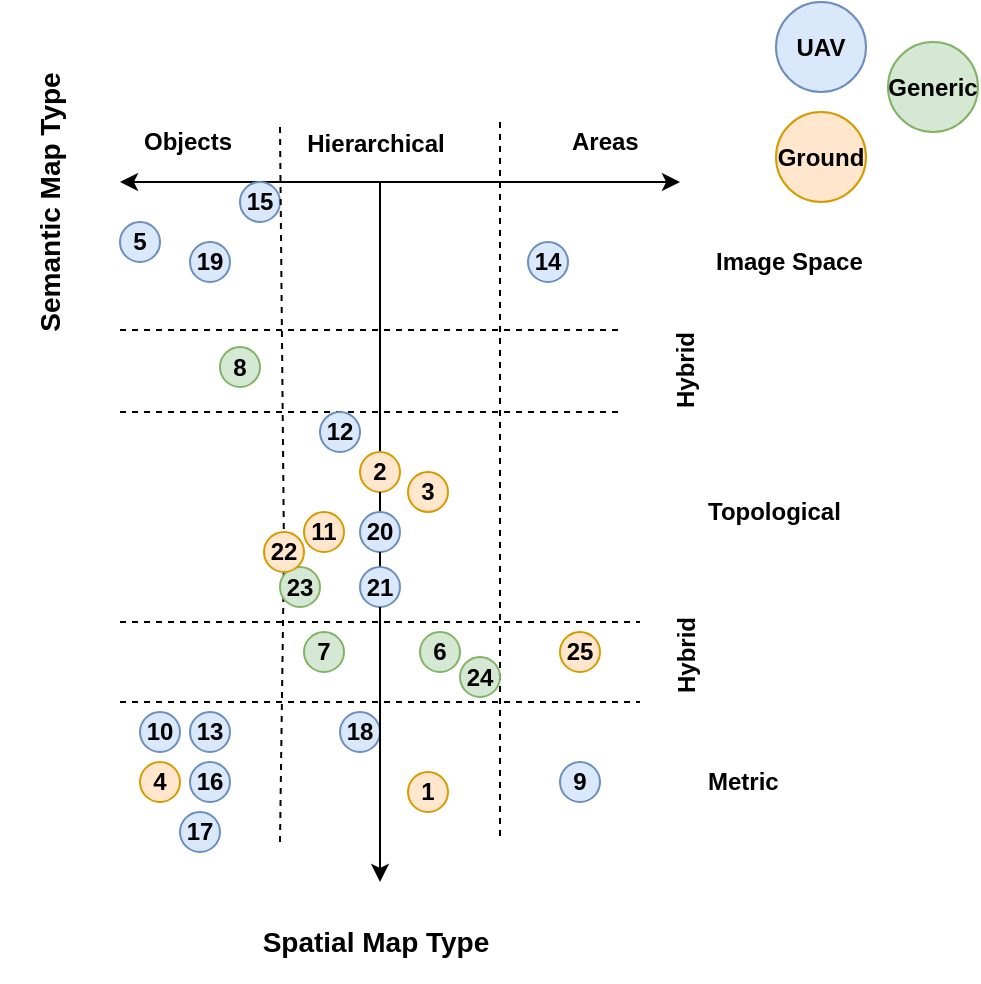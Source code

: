 <mxfile version="13.8.0" type="device"><diagram id="YPVimAneKIUYx_JenfQ0" name="Page-1"><mxGraphModel dx="1422" dy="794" grid="1" gridSize="10" guides="1" tooltips="1" connect="1" arrows="1" fold="1" page="1" pageScale="1" pageWidth="827" pageHeight="1169" math="0" shadow="0"><root><mxCell id="0"/><mxCell id="1" parent="0"/><mxCell id="mSvlbAj-g8XIOACwiNY0-2" value="" style="endArrow=classic;html=1;startArrow=classic;startFill=1;endFill=1;" edge="1" parent="1"><mxGeometry width="50" height="50" relative="1" as="geometry"><mxPoint x="160" y="170" as="sourcePoint"/><mxPoint x="440" y="170" as="targetPoint"/></mxGeometry></mxCell><mxCell id="mSvlbAj-g8XIOACwiNY0-3" value="Spatial Map Type" style="text;html=1;strokeColor=none;fillColor=none;align=center;verticalAlign=middle;whiteSpace=wrap;rounded=0;fontSize=14;fontStyle=1" vertex="1" parent="1"><mxGeometry x="195" y="530" width="186" height="40" as="geometry"/></mxCell><mxCell id="mSvlbAj-g8XIOACwiNY0-4" value="Semantic Map Type" style="text;html=1;strokeColor=none;fillColor=none;align=center;verticalAlign=middle;whiteSpace=wrap;rounded=0;fontSize=14;fontStyle=1;horizontal=0;" vertex="1" parent="1"><mxGeometry x="100" y="80" width="50" height="200" as="geometry"/></mxCell><mxCell id="mSvlbAj-g8XIOACwiNY0-6" value="Topological" style="text;html=1;strokeColor=none;fillColor=none;align=left;verticalAlign=middle;whiteSpace=wrap;rounded=0;fontSize=12;fontStyle=1" vertex="1" parent="1"><mxGeometry x="452" y="315" width="76" height="40" as="geometry"/></mxCell><mxCell id="mSvlbAj-g8XIOACwiNY0-7" value="Metric" style="text;html=1;strokeColor=none;fillColor=none;align=left;verticalAlign=middle;whiteSpace=wrap;rounded=0;fontSize=12;fontStyle=1" vertex="1" parent="1"><mxGeometry x="452" y="455" width="96" height="30" as="geometry"/></mxCell><mxCell id="mSvlbAj-g8XIOACwiNY0-8" value="Areas" style="text;html=1;strokeColor=none;fillColor=none;align=left;verticalAlign=middle;whiteSpace=wrap;rounded=0;fontSize=12;fontStyle=1;horizontal=1;" vertex="1" parent="1"><mxGeometry x="384" y="135" width="60" height="30" as="geometry"/></mxCell><mxCell id="mSvlbAj-g8XIOACwiNY0-9" value="Objects" style="text;html=1;strokeColor=none;fillColor=none;align=left;verticalAlign=middle;whiteSpace=wrap;rounded=0;fontSize=12;fontStyle=1;horizontal=1;" vertex="1" parent="1"><mxGeometry x="170" y="135" width="60" height="30" as="geometry"/></mxCell><mxCell id="mSvlbAj-g8XIOACwiNY0-10" value="" style="endArrow=none;dashed=1;html=1;fontSize=12;" edge="1" parent="1"><mxGeometry width="50" height="50" relative="1" as="geometry"><mxPoint x="160" y="390" as="sourcePoint"/><mxPoint x="420" y="390" as="targetPoint"/></mxGeometry></mxCell><mxCell id="mSvlbAj-g8XIOACwiNY0-11" value="" style="endArrow=none;dashed=1;html=1;fontSize=12;" edge="1" parent="1"><mxGeometry width="50" height="50" relative="1" as="geometry"><mxPoint x="160" y="430" as="sourcePoint"/><mxPoint x="420" y="430" as="targetPoint"/></mxGeometry></mxCell><mxCell id="mSvlbAj-g8XIOACwiNY0-12" value="" style="endArrow=none;dashed=1;html=1;fontSize=12;" edge="1" parent="1"><mxGeometry width="50" height="50" relative="1" as="geometry"><mxPoint x="350" y="140" as="sourcePoint"/><mxPoint x="350" y="500" as="targetPoint"/></mxGeometry></mxCell><mxCell id="mSvlbAj-g8XIOACwiNY0-13" value="" style="endArrow=none;dashed=1;html=1;fontSize=12;" edge="1" parent="1" source="mSvlbAj-g8XIOACwiNY0-72"><mxGeometry width="50" height="50" relative="1" as="geometry"><mxPoint x="240" y="142.5" as="sourcePoint"/><mxPoint x="240" y="500" as="targetPoint"/></mxGeometry></mxCell><mxCell id="mSvlbAj-g8XIOACwiNY0-15" value="1" style="ellipse;whiteSpace=wrap;html=1;aspect=fixed;fontSize=12;align=center;fontStyle=1;fillColor=#ffe6cc;strokeColor=#d79b00;" vertex="1" parent="1"><mxGeometry x="304" y="465" width="20" height="20" as="geometry"/></mxCell><mxCell id="mSvlbAj-g8XIOACwiNY0-45" style="edgeStyle=orthogonalEdgeStyle;rounded=0;orthogonalLoop=1;jettySize=auto;html=1;exitX=0.5;exitY=0;exitDx=0;exitDy=0;startArrow=none;startFill=0;endArrow=none;endFill=0;fontSize=12;" edge="1" parent="1" source="mSvlbAj-g8XIOACwiNY0-16"><mxGeometry relative="1" as="geometry"><mxPoint x="290" y="170" as="targetPoint"/></mxGeometry></mxCell><mxCell id="mSvlbAj-g8XIOACwiNY0-16" value="2" style="ellipse;whiteSpace=wrap;html=1;aspect=fixed;fontSize=12;align=center;fontStyle=1;fillColor=#ffe6cc;strokeColor=#d79b00;" vertex="1" parent="1"><mxGeometry x="280" y="305" width="20" height="20" as="geometry"/></mxCell><mxCell id="mSvlbAj-g8XIOACwiNY0-17" value="" style="endArrow=none;html=1;startArrow=none;startFill=0;endFill=0;" edge="1" parent="1" source="mSvlbAj-g8XIOACwiNY0-73" target="mSvlbAj-g8XIOACwiNY0-16"><mxGeometry width="50" height="50" relative="1" as="geometry"><mxPoint x="290" y="520" as="sourcePoint"/><mxPoint x="290" y="105" as="targetPoint"/></mxGeometry></mxCell><mxCell id="mSvlbAj-g8XIOACwiNY0-18" value="3" style="ellipse;whiteSpace=wrap;html=1;aspect=fixed;fontSize=12;align=center;fontStyle=1;fillColor=#ffe6cc;strokeColor=#d79b00;" vertex="1" parent="1"><mxGeometry x="304" y="315" width="20" height="20" as="geometry"/></mxCell><mxCell id="mSvlbAj-g8XIOACwiNY0-19" value="4" style="ellipse;whiteSpace=wrap;html=1;aspect=fixed;fontSize=12;align=center;fontStyle=1;fillColor=#ffe6cc;strokeColor=#d79b00;" vertex="1" parent="1"><mxGeometry x="170" y="460" width="20" height="20" as="geometry"/></mxCell><mxCell id="mSvlbAj-g8XIOACwiNY0-20" value="5" style="ellipse;whiteSpace=wrap;html=1;aspect=fixed;fontSize=12;align=center;fontStyle=1;fillColor=#dae8fc;strokeColor=#6c8ebf;" vertex="1" parent="1"><mxGeometry x="160" y="190" width="20" height="20" as="geometry"/></mxCell><mxCell id="mSvlbAj-g8XIOACwiNY0-21" value="6" style="ellipse;whiteSpace=wrap;html=1;aspect=fixed;fontSize=12;align=center;fontStyle=1;fillColor=#d5e8d4;strokeColor=#82b366;" vertex="1" parent="1"><mxGeometry x="310" y="395" width="20" height="20" as="geometry"/></mxCell><mxCell id="mSvlbAj-g8XIOACwiNY0-22" value="7" style="ellipse;whiteSpace=wrap;html=1;aspect=fixed;fontSize=12;align=center;fontStyle=1;fillColor=#d5e8d4;strokeColor=#82b366;" vertex="1" parent="1"><mxGeometry x="252" y="395" width="20" height="20" as="geometry"/></mxCell><mxCell id="mSvlbAj-g8XIOACwiNY0-39" value="Hierarchical" style="text;html=1;strokeColor=none;fillColor=none;align=center;verticalAlign=bottom;whiteSpace=wrap;rounded=0;fontSize=12;fontStyle=1;horizontal=1;" vertex="1" parent="1"><mxGeometry x="252" y="140" width="72" height="20" as="geometry"/></mxCell><mxCell id="mSvlbAj-g8XIOACwiNY0-40" value="8" style="ellipse;whiteSpace=wrap;html=1;aspect=fixed;fontSize=12;align=center;fontStyle=1;fillColor=#d5e8d4;strokeColor=#82b366;" vertex="1" parent="1"><mxGeometry x="210" y="252.5" width="20" height="20" as="geometry"/></mxCell><mxCell id="mSvlbAj-g8XIOACwiNY0-41" value="10" style="ellipse;whiteSpace=wrap;html=1;aspect=fixed;fontSize=12;align=center;fontStyle=1;fillColor=#dae8fc;strokeColor=#6c8ebf;" vertex="1" parent="1"><mxGeometry x="170" y="435" width="20" height="20" as="geometry"/></mxCell><mxCell id="mSvlbAj-g8XIOACwiNY0-42" value="9" style="ellipse;whiteSpace=wrap;html=1;aspect=fixed;fontSize=12;align=center;fontStyle=1;fillColor=#dae8fc;strokeColor=#6c8ebf;" vertex="1" parent="1"><mxGeometry x="380" y="460" width="20" height="20" as="geometry"/></mxCell><mxCell id="mSvlbAj-g8XIOACwiNY0-43" value="Image Space" style="text;html=1;strokeColor=none;fillColor=none;align=left;verticalAlign=middle;whiteSpace=wrap;rounded=0;fontSize=12;fontStyle=1" vertex="1" parent="1"><mxGeometry x="456" y="190" width="88" height="40" as="geometry"/></mxCell><mxCell id="mSvlbAj-g8XIOACwiNY0-44" value="" style="endArrow=none;dashed=1;html=1;fontSize=12;" edge="1" parent="1"><mxGeometry width="50" height="50" relative="1" as="geometry"><mxPoint x="160" y="285" as="sourcePoint"/><mxPoint x="410" y="285" as="targetPoint"/></mxGeometry></mxCell><mxCell id="mSvlbAj-g8XIOACwiNY0-47" value="Hybrid" style="text;html=1;strokeColor=none;fillColor=none;align=left;verticalAlign=bottom;whiteSpace=wrap;rounded=0;fontSize=12;fontStyle=1;horizontal=0;" vertex="1" parent="1"><mxGeometry x="430" y="240" width="22" height="45" as="geometry"/></mxCell><mxCell id="mSvlbAj-g8XIOACwiNY0-48" value="" style="endArrow=none;dashed=1;html=1;fontSize=12;" edge="1" parent="1"><mxGeometry width="50" height="50" relative="1" as="geometry"><mxPoint x="160" y="244" as="sourcePoint"/><mxPoint x="410" y="244" as="targetPoint"/></mxGeometry></mxCell><mxCell id="mSvlbAj-g8XIOACwiNY0-52" value="Hybrid" style="text;html=1;strokeColor=none;fillColor=none;align=left;verticalAlign=bottom;whiteSpace=wrap;rounded=0;fontSize=12;fontStyle=1;horizontal=0;" vertex="1" parent="1"><mxGeometry x="430" y="382.5" width="22" height="45" as="geometry"/></mxCell><mxCell id="mSvlbAj-g8XIOACwiNY0-57" value="11" style="ellipse;whiteSpace=wrap;html=1;aspect=fixed;fontSize=12;align=center;fontStyle=1;fillColor=#ffe6cc;strokeColor=#d79b00;" vertex="1" parent="1"><mxGeometry x="252" y="335" width="20" height="20" as="geometry"/></mxCell><mxCell id="mSvlbAj-g8XIOACwiNY0-58" value="13" style="ellipse;whiteSpace=wrap;html=1;aspect=fixed;fontSize=12;align=center;fontStyle=1;fillColor=#dae8fc;strokeColor=#6c8ebf;" vertex="1" parent="1"><mxGeometry x="195" y="435" width="20" height="20" as="geometry"/></mxCell><mxCell id="mSvlbAj-g8XIOACwiNY0-59" value="12" style="ellipse;whiteSpace=wrap;html=1;aspect=fixed;fontSize=12;align=center;fontStyle=1;fillColor=#dae8fc;strokeColor=#6c8ebf;" vertex="1" parent="1"><mxGeometry x="260" y="285" width="20" height="20" as="geometry"/></mxCell><mxCell id="mSvlbAj-g8XIOACwiNY0-60" value="18" style="ellipse;whiteSpace=wrap;html=1;aspect=fixed;fontSize=12;align=center;fontStyle=1;fillColor=#dae8fc;strokeColor=#6c8ebf;" vertex="1" parent="1"><mxGeometry x="270" y="435" width="20" height="20" as="geometry"/></mxCell><mxCell id="mSvlbAj-g8XIOACwiNY0-61" value="15" style="ellipse;whiteSpace=wrap;html=1;aspect=fixed;fontSize=12;align=center;fontStyle=1;fillColor=#dae8fc;strokeColor=#6c8ebf;" vertex="1" parent="1"><mxGeometry x="220" y="170" width="20" height="20" as="geometry"/></mxCell><mxCell id="mSvlbAj-g8XIOACwiNY0-62" value="14" style="ellipse;whiteSpace=wrap;html=1;aspect=fixed;fontSize=12;align=center;fontStyle=1;fillColor=#dae8fc;strokeColor=#6c8ebf;" vertex="1" parent="1"><mxGeometry x="364" y="200" width="20" height="20" as="geometry"/></mxCell><mxCell id="mSvlbAj-g8XIOACwiNY0-64" value="19" style="ellipse;whiteSpace=wrap;html=1;aspect=fixed;fontSize=12;align=center;fontStyle=1;fillColor=#dae8fc;strokeColor=#6c8ebf;" vertex="1" parent="1"><mxGeometry x="195" y="200" width="20" height="20" as="geometry"/></mxCell><mxCell id="mSvlbAj-g8XIOACwiNY0-65" value="16" style="ellipse;whiteSpace=wrap;html=1;aspect=fixed;fontSize=12;align=center;fontStyle=1;fillColor=#dae8fc;strokeColor=#6c8ebf;" vertex="1" parent="1"><mxGeometry x="195" y="460" width="20" height="20" as="geometry"/></mxCell><mxCell id="mSvlbAj-g8XIOACwiNY0-66" value="23" style="ellipse;whiteSpace=wrap;html=1;aspect=fixed;fontSize=12;align=center;fontStyle=1;fillColor=#d5e8d4;strokeColor=#82b366;" vertex="1" parent="1"><mxGeometry x="240" y="362.5" width="20" height="20" as="geometry"/></mxCell><mxCell id="mSvlbAj-g8XIOACwiNY0-67" value="17" style="ellipse;whiteSpace=wrap;html=1;aspect=fixed;fontSize=12;align=center;fontStyle=1;fillColor=#dae8fc;strokeColor=#6c8ebf;" vertex="1" parent="1"><mxGeometry x="190" y="485" width="20" height="20" as="geometry"/></mxCell><mxCell id="mSvlbAj-g8XIOACwiNY0-73" value="20" style="ellipse;whiteSpace=wrap;html=1;aspect=fixed;fontSize=12;align=center;fontStyle=1;fillColor=#dae8fc;strokeColor=#6c8ebf;" vertex="1" parent="1"><mxGeometry x="280" y="335" width="20" height="20" as="geometry"/></mxCell><mxCell id="mSvlbAj-g8XIOACwiNY0-75" value="" style="endArrow=none;html=1;startArrow=none;startFill=0;endFill=0;" edge="1" parent="1" source="mSvlbAj-g8XIOACwiNY0-74" target="mSvlbAj-g8XIOACwiNY0-73"><mxGeometry width="50" height="50" relative="1" as="geometry"><mxPoint x="290" y="520" as="sourcePoint"/><mxPoint x="290" y="325" as="targetPoint"/></mxGeometry></mxCell><mxCell id="mSvlbAj-g8XIOACwiNY0-74" value="21" style="ellipse;whiteSpace=wrap;html=1;aspect=fixed;fontSize=12;align=center;fontStyle=1;fillColor=#dae8fc;strokeColor=#6c8ebf;" vertex="1" parent="1"><mxGeometry x="280" y="362.5" width="20" height="20" as="geometry"/></mxCell><mxCell id="mSvlbAj-g8XIOACwiNY0-78" value="" style="endArrow=none;html=1;startArrow=classic;startFill=1;endFill=0;" edge="1" parent="1" target="mSvlbAj-g8XIOACwiNY0-74"><mxGeometry width="50" height="50" relative="1" as="geometry"><mxPoint x="290" y="520" as="sourcePoint"/><mxPoint x="290" y="355" as="targetPoint"/></mxGeometry></mxCell><mxCell id="mSvlbAj-g8XIOACwiNY0-79" value="25" style="ellipse;whiteSpace=wrap;html=1;aspect=fixed;fontSize=12;align=center;fontStyle=1;fillColor=#ffe6cc;strokeColor=#d79b00;" vertex="1" parent="1"><mxGeometry x="380" y="395" width="20" height="20" as="geometry"/></mxCell><mxCell id="mSvlbAj-g8XIOACwiNY0-80" value="24" style="ellipse;whiteSpace=wrap;html=1;aspect=fixed;fontSize=12;align=center;fontStyle=1;fillColor=#d5e8d4;strokeColor=#82b366;" vertex="1" parent="1"><mxGeometry x="330" y="407.5" width="20" height="20" as="geometry"/></mxCell><mxCell id="mSvlbAj-g8XIOACwiNY0-82" value="Ground" style="ellipse;whiteSpace=wrap;html=1;aspect=fixed;fontSize=12;align=center;fontStyle=1;fillColor=#ffe6cc;strokeColor=#d79b00;" vertex="1" parent="1"><mxGeometry x="488" y="135" width="45" height="45" as="geometry"/></mxCell><mxCell id="mSvlbAj-g8XIOACwiNY0-83" value="UAV" style="ellipse;whiteSpace=wrap;html=1;aspect=fixed;fontSize=12;align=center;fontStyle=1;fillColor=#dae8fc;strokeColor=#6c8ebf;" vertex="1" parent="1"><mxGeometry x="488" y="80" width="45" height="45" as="geometry"/></mxCell><mxCell id="mSvlbAj-g8XIOACwiNY0-84" value="Generic" style="ellipse;whiteSpace=wrap;html=1;aspect=fixed;fontSize=12;align=center;fontStyle=1;fillColor=#d5e8d4;strokeColor=#82b366;" vertex="1" parent="1"><mxGeometry x="544" y="100" width="45" height="45" as="geometry"/></mxCell><mxCell id="mSvlbAj-g8XIOACwiNY0-72" value="22" style="ellipse;whiteSpace=wrap;html=1;aspect=fixed;fontSize=12;align=center;fontStyle=1;fillColor=#ffe6cc;strokeColor=#d79b00;" vertex="1" parent="1"><mxGeometry x="232" y="345" width="20" height="20" as="geometry"/></mxCell><mxCell id="mSvlbAj-g8XIOACwiNY0-86" value="" style="endArrow=none;dashed=1;html=1;fontSize=12;" edge="1" parent="1" target="mSvlbAj-g8XIOACwiNY0-72"><mxGeometry width="50" height="50" relative="1" as="geometry"><mxPoint x="240" y="142.5" as="sourcePoint"/><mxPoint x="240" y="500" as="targetPoint"/></mxGeometry></mxCell></root></mxGraphModel></diagram></mxfile>